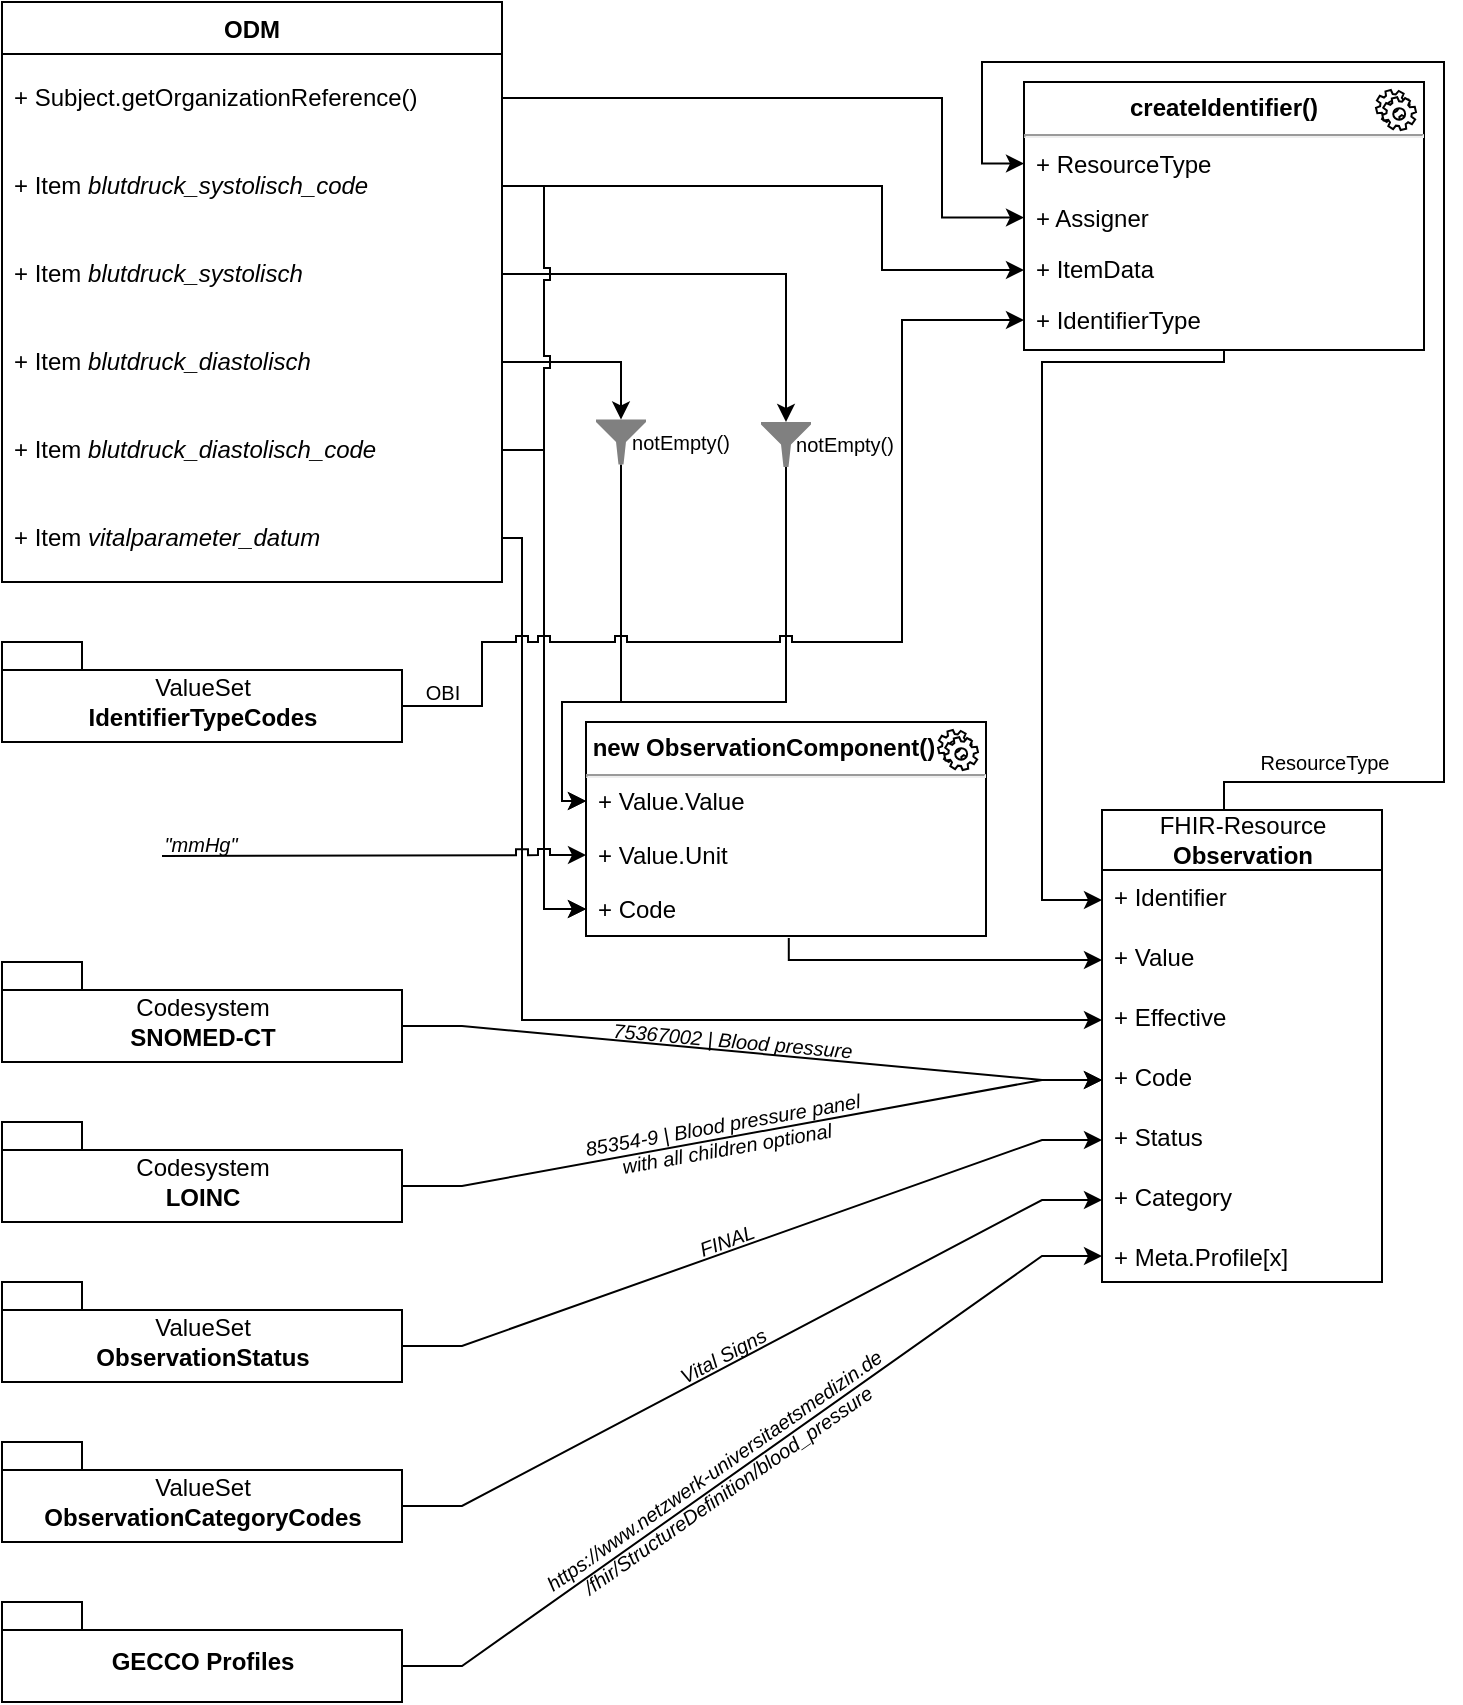 <mxfile version="14.1.8" type="device"><diagram id="iyaxrp2BYqomliWlwEI3" name="Seite-1"><mxGraphModel dx="1086" dy="806" grid="1" gridSize="10" guides="1" tooltips="1" connect="1" arrows="1" fold="0" page="1" pageScale="1" pageWidth="827" pageHeight="1169" math="0" shadow="0"><root><mxCell id="0"/><mxCell id="1" parent="0"/><mxCell id="inN6EH1Bo5AT8wFp5_ku-1" value="&lt;p style=&quot;margin: 0px ; margin-top: 6px ; text-align: center&quot;&gt;&lt;b&gt;createIdentifier()&lt;/b&gt;&lt;/p&gt;&lt;hr&gt;&lt;p style=&quot;margin: 0px ; margin-left: 8px&quot;&gt;&lt;span style=&quot;color: rgba(0 , 0 , 0 , 0) ; font-family: monospace ; font-size: 0px&quot;&gt;%3CmxGraphModel%3E%3Croot%3E%3CmxCell%20id%3D%220%22%2F%3E%3CmxCell%20id%3D%221%22%20parent%3D%220%22%2F%3E%3CmxCell%20id%3D%222%22%20value%3D%22%2B%20Id%22%20style%3D%22text%3BstrokeColor%3Dnone%3BfillColor%3Dnone%3Balign%3Dleft%3BverticalAlign%3Dtop%3BspacingLeft%3D4%3BspacingRight%3D4%3Boverflow%3Dhidden%3Brotatable%3D0%3Bpoints%3D%5B%5B0%2C0.5%5D%2C%5B1%2C0.5%5D%5D%3BportConstraint%3Deastwest%3B%22%20vertex%3D%221%22%20parent%3D%221%22%3E%3CmxGeometry%20x%3D%22520%22%20y%3D%22270%22%20width%3D%22140%22%20height%3D%2230%22%20as%3D%22geometry%22%2F%3E%3C%2FmxCell%3E%3CmxCell%20id%3D%223%22%20value%3D%22%2B%20Identifier%22%20style%3D%22text%3BstrokeColor%3Dnone%3BfillColor%3Dnone%3Balign%3Dleft%3BverticalAlign%3Dtop%3BspacingLeft%3D4%3BspacingRight%3D4%3Boverflow%3Dhidden%3Brotatable%3D0%3Bpoints%3D%5B%5B0%2C0.5%5D%2C%5B1%2C0.5%5D%5D%3BportConstraint%3Deastwest%3B%22%20vertex%3D%221%22%20parent%3D%221%22%3E%3CmxGeometry%20x%3D%22520%22%20y%3D%22300%22%20width%3D%22140%22%20height%3D%2230%22%20as%3D%22geometry%22%2F%3E%3C%2FmxCell%3E%3C%2Froot%3E%3C%2FmxGraphModel%3E&lt;/span&gt;&lt;br&gt;&lt;/p&gt;" style="align=left;overflow=fill;html=1;dropTarget=0;labelBorderColor=none;" parent="1" vertex="1"><mxGeometry x="551" y="80.0" width="200" height="134" as="geometry"/></mxCell><mxCell id="inN6EH1Bo5AT8wFp5_ku-2" value="" style="shape=mxgraph.bpmn.service_task;html=1;outlineConnect=0;fontFamily=Helvetica;fontSize=12;fontColor=#000000;align=center;strokeColor=#000000;fillColor=#ffffff;" parent="inN6EH1Bo5AT8wFp5_ku-1" vertex="1"><mxGeometry x="1" width="20" height="20" relative="1" as="geometry"><mxPoint x="-24" y="4" as="offset"/></mxGeometry></mxCell><mxCell id="inN6EH1Bo5AT8wFp5_ku-8" value="+ Assigner" style="text;strokeColor=none;fillColor=none;align=left;verticalAlign=top;spacingLeft=4;spacingRight=4;overflow=hidden;rotatable=0;points=[[0,0.5],[1,0.5]];portConstraint=eastwest;" parent="1" vertex="1"><mxGeometry x="551" y="134.25" width="200" height="27" as="geometry"/></mxCell><mxCell id="inN6EH1Bo5AT8wFp5_ku-7" value="+ ItemData" style="text;strokeColor=none;fillColor=none;align=left;verticalAlign=top;spacingLeft=4;spacingRight=4;overflow=hidden;rotatable=0;points=[[0,0.5],[1,0.5]];portConstraint=eastwest;" parent="1" vertex="1"><mxGeometry x="551" y="160.0" width="200" height="27" as="geometry"/></mxCell><mxCell id="inN6EH1Bo5AT8wFp5_ku-5" style="edgeStyle=orthogonalEdgeStyle;rounded=0;orthogonalLoop=1;jettySize=auto;html=1;exitX=0.5;exitY=0;exitDx=0;exitDy=0;entryX=0;entryY=0.5;entryDx=0;entryDy=0;" parent="1" source="799P35jyVqVCuxSRQqy6-5" target="x9PizL9EcAQBIh8nqloW-8" edge="1"><mxGeometry relative="1" as="geometry"><mxPoint x="501" y="163.0" as="targetPoint"/><Array as="points"><mxPoint x="651" y="444"/><mxPoint x="651" y="430"/><mxPoint x="761" y="430"/><mxPoint x="761" y="70"/><mxPoint x="530" y="70"/><mxPoint x="530" y="121"/></Array></mxGeometry></mxCell><mxCell id="inN6EH1Bo5AT8wFp5_ku-48" value="ResourceType" style="edgeLabel;html=1;align=center;verticalAlign=middle;resizable=0;points=[];fontSize=10;" parent="inN6EH1Bo5AT8wFp5_ku-5" vertex="1" connectable="0"><mxGeometry x="-0.886" y="-1" relative="1" as="geometry"><mxPoint x="26.83" y="-11" as="offset"/></mxGeometry></mxCell><mxCell id="799P35jyVqVCuxSRQqy6-5" value="&lt;span style=&quot;font-weight: normal&quot;&gt;FHIR-Resource&lt;/span&gt;&lt;br&gt;Observation" style="swimlane;fontStyle=1;childLayout=stackLayout;horizontal=1;startSize=30;fillColor=none;horizontalStack=0;resizeParent=1;resizeParentMax=0;resizeLast=0;collapsible=1;marginBottom=0;html=1;" parent="1" vertex="1"><mxGeometry x="590" y="444" width="140" height="236" as="geometry"/></mxCell><mxCell id="799P35jyVqVCuxSRQqy6-6" value="+ Identifier" style="text;strokeColor=none;fillColor=none;align=left;verticalAlign=top;spacingLeft=4;spacingRight=4;overflow=hidden;rotatable=0;points=[[0,0.5],[1,0.5]];portConstraint=eastwest;" parent="799P35jyVqVCuxSRQqy6-5" vertex="1"><mxGeometry y="30" width="140" height="30" as="geometry"/></mxCell><mxCell id="inN6EH1Bo5AT8wFp5_ku-43" value="+ Value" style="text;strokeColor=none;fillColor=none;align=left;verticalAlign=top;spacingLeft=4;spacingRight=4;overflow=hidden;rotatable=0;points=[[0,0.5],[1,0.5]];portConstraint=eastwest;" parent="799P35jyVqVCuxSRQqy6-5" vertex="1"><mxGeometry y="60" width="140" height="30" as="geometry"/></mxCell><mxCell id="inN6EH1Bo5AT8wFp5_ku-15" value="+ Effective" style="text;strokeColor=none;fillColor=none;align=left;verticalAlign=top;spacingLeft=4;spacingRight=4;overflow=hidden;rotatable=0;points=[[0,0.5],[1,0.5]];portConstraint=eastwest;" parent="799P35jyVqVCuxSRQqy6-5" vertex="1"><mxGeometry y="90" width="140" height="30" as="geometry"/></mxCell><mxCell id="inN6EH1Bo5AT8wFp5_ku-42" value="+ Code" style="text;strokeColor=none;fillColor=none;align=left;verticalAlign=top;spacingLeft=4;spacingRight=4;overflow=hidden;rotatable=0;points=[[0,0.5],[1,0.5]];portConstraint=eastwest;" parent="799P35jyVqVCuxSRQqy6-5" vertex="1"><mxGeometry y="120" width="140" height="30" as="geometry"/></mxCell><mxCell id="_llkhJXxIBmz3pfsrRiG-2" value="+ Status" style="text;strokeColor=none;fillColor=none;align=left;verticalAlign=top;spacingLeft=4;spacingRight=4;overflow=hidden;rotatable=0;points=[[0,0.5],[1,0.5]];portConstraint=eastwest;" parent="799P35jyVqVCuxSRQqy6-5" vertex="1"><mxGeometry y="150" width="140" height="30" as="geometry"/></mxCell><mxCell id="inN6EH1Bo5AT8wFp5_ku-9" value="+ Category" style="text;strokeColor=none;fillColor=none;align=left;verticalAlign=top;spacingLeft=4;spacingRight=4;overflow=hidden;rotatable=0;points=[[0,0.5],[1,0.5]];portConstraint=eastwest;" parent="799P35jyVqVCuxSRQqy6-5" vertex="1"><mxGeometry y="180" width="140" height="30" as="geometry"/></mxCell><mxCell id="799P35jyVqVCuxSRQqy6-8" value="+ Meta.Profile[x]" style="text;strokeColor=none;fillColor=none;align=left;verticalAlign=top;spacingLeft=4;spacingRight=4;overflow=hidden;rotatable=0;points=[[0,0.5],[1,0.5]];portConstraint=eastwest;" parent="799P35jyVqVCuxSRQqy6-5" vertex="1"><mxGeometry y="210" width="140" height="26" as="geometry"/></mxCell><mxCell id="799P35jyVqVCuxSRQqy6-14" value="ODM" style="swimlane;fontStyle=1;childLayout=stackLayout;horizontal=1;startSize=26;fillColor=none;horizontalStack=0;resizeParent=1;resizeParentMax=0;resizeLast=0;collapsible=1;marginBottom=0;" parent="1" vertex="1"><mxGeometry x="40" y="40" width="250" height="290" as="geometry"/></mxCell><mxCell id="x9PizL9EcAQBIh8nqloW-4" value="+ Subject.getOrganizationReference()" style="text;strokeColor=none;fillColor=none;align=left;verticalAlign=middle;spacingLeft=4;spacingRight=4;overflow=hidden;rotatable=0;points=[[0,0.5],[1,0.5]];portConstraint=eastwest;fontStyle=0;whiteSpace=wrap;html=1;" parent="799P35jyVqVCuxSRQqy6-14" vertex="1"><mxGeometry y="26" width="250" height="44" as="geometry"/></mxCell><mxCell id="spPOjJ7USz18L5pOXLat-1" value="+ Item &lt;i&gt;blutdruck_systolisch_code&lt;/i&gt;" style="text;strokeColor=none;fillColor=none;align=left;verticalAlign=middle;spacingLeft=4;spacingRight=4;overflow=hidden;rotatable=0;points=[[0,0.5],[1,0.5]];portConstraint=eastwest;fontStyle=0;whiteSpace=wrap;html=1;" parent="799P35jyVqVCuxSRQqy6-14" vertex="1"><mxGeometry y="70" width="250" height="44" as="geometry"/></mxCell><mxCell id="inN6EH1Bo5AT8wFp5_ku-60" value="+ Item &lt;i&gt;blutdruck_systolisch&lt;/i&gt;" style="text;strokeColor=none;fillColor=none;align=left;verticalAlign=middle;spacingLeft=4;spacingRight=4;overflow=hidden;rotatable=0;points=[[0,0.5],[1,0.5]];portConstraint=eastwest;fontStyle=0;whiteSpace=wrap;html=1;" parent="799P35jyVqVCuxSRQqy6-14" vertex="1"><mxGeometry y="114" width="250" height="44" as="geometry"/></mxCell><mxCell id="spPOjJ7USz18L5pOXLat-2" value="+ Item &lt;i&gt;blutdruck_diastolisch&lt;/i&gt;" style="text;strokeColor=none;fillColor=none;align=left;verticalAlign=middle;spacingLeft=4;spacingRight=4;overflow=hidden;rotatable=0;points=[[0,0.5],[1,0.5]];portConstraint=eastwest;fontStyle=0;whiteSpace=wrap;html=1;" parent="799P35jyVqVCuxSRQqy6-14" vertex="1"><mxGeometry y="158" width="250" height="44" as="geometry"/></mxCell><mxCell id="spPOjJ7USz18L5pOXLat-3" value="+ Item &lt;i&gt;blutdruck_diastolisch_code&lt;/i&gt;" style="text;strokeColor=none;fillColor=none;align=left;verticalAlign=middle;spacingLeft=4;spacingRight=4;overflow=hidden;rotatable=0;points=[[0,0.5],[1,0.5]];portConstraint=eastwest;fontStyle=0;whiteSpace=wrap;html=1;" parent="799P35jyVqVCuxSRQqy6-14" vertex="1"><mxGeometry y="202" width="250" height="44" as="geometry"/></mxCell><mxCell id="HoeC4zXVVGCo3SNcIGCM-1" value="+ Item &lt;i&gt;vitalparameter_datum&lt;/i&gt;" style="text;strokeColor=none;fillColor=none;align=left;verticalAlign=middle;spacingLeft=4;spacingRight=4;overflow=hidden;rotatable=0;points=[[0,0.5],[1,0.5]];portConstraint=eastwest;fontStyle=0;whiteSpace=wrap;html=1;" vertex="1" parent="799P35jyVqVCuxSRQqy6-14"><mxGeometry y="246" width="250" height="44" as="geometry"/></mxCell><mxCell id="799P35jyVqVCuxSRQqy6-47" style="edgeStyle=entityRelationEdgeStyle;rounded=0;orthogonalLoop=1;jettySize=auto;html=1;exitX=0;exitY=0;exitDx=200;exitDy=32;exitPerimeter=0;entryX=0;entryY=0.5;entryDx=0;entryDy=0;startArrow=none;startFill=0;endArrow=classic;endFill=1;fontStyle=2" parent="1" source="799P35jyVqVCuxSRQqy6-46" target="799P35jyVqVCuxSRQqy6-8" edge="1"><mxGeometry relative="1" as="geometry"/></mxCell><mxCell id="799P35jyVqVCuxSRQqy6-48" value="&lt;div&gt;&lt;font style=&quot;font-size: 10px&quot;&gt;&lt;span style=&quot;color: rgb(0 , 0 , 0) ; font-weight: 400 ; letter-spacing: normal ; text-align: center ; text-indent: 0px ; text-transform: none ; word-spacing: 0px ; display: inline ; float: none ; font-size: 10px&quot;&gt;https://www.netzwerk-universitaetsmedizin.de&lt;br&gt;&lt;/span&gt;&lt;/font&gt;&lt;font style=&quot;font-size: 10px&quot;&gt;&lt;span style=&quot;color: rgb(0 , 0 , 0) ; font-weight: 400 ; letter-spacing: normal ; text-align: center ; text-indent: 0px ; text-transform: none ; word-spacing: 0px ; display: inline ; float: none ; font-size: 10px&quot;&gt;/&lt;/span&gt;&lt;span style=&quot;color: rgb(0 , 0 , 0) ; font-weight: 400 ; letter-spacing: normal ; text-align: center ; text-indent: 0px ; text-transform: none ; word-spacing: 0px ; display: inline ; float: none ; font-size: 10px&quot;&gt;fhir/StructureDefinition/blood_pressure&lt;/span&gt;&lt;/font&gt;&lt;/div&gt;" style="edgeLabel;html=1;align=center;verticalAlign=middle;resizable=0;points=[];fontSize=10;rotation=325;fontStyle=2;fontFamily=Helvetica;labelBackgroundColor=none;" parent="799P35jyVqVCuxSRQqy6-47" vertex="1" connectable="0"><mxGeometry x="-0.262" y="-1" relative="1" as="geometry"><mxPoint x="27.78" y="-22.89" as="offset"/></mxGeometry></mxCell><mxCell id="799P35jyVqVCuxSRQqy6-46" value="GECCO Profiles" style="shape=folder;fontStyle=1;spacingTop=10;tabWidth=40;tabHeight=14;tabPosition=left;html=1;" parent="1" vertex="1"><mxGeometry x="40" y="840" width="200" height="50" as="geometry"/></mxCell><mxCell id="inN6EH1Bo5AT8wFp5_ku-13" style="edgeStyle=orthogonalEdgeStyle;rounded=0;orthogonalLoop=1;jettySize=auto;html=1;entryX=0;entryY=0.5;entryDx=0;entryDy=0;" parent="1" source="inN6EH1Bo5AT8wFp5_ku-1" target="799P35jyVqVCuxSRQqy6-6" edge="1"><mxGeometry relative="1" as="geometry"><Array as="points"><mxPoint x="651" y="220"/><mxPoint x="560" y="220"/><mxPoint x="560" y="489"/></Array></mxGeometry></mxCell><mxCell id="inN6EH1Bo5AT8wFp5_ku-16" value="&lt;span style=&quot;font-weight: normal&quot;&gt;ValueSet&lt;/span&gt;&lt;br&gt;ObservationCategoryCodes" style="shape=folder;fontStyle=1;spacingTop=10;tabWidth=40;tabHeight=14;tabPosition=left;html=1;" parent="1" vertex="1"><mxGeometry x="40" y="760" width="200" height="50" as="geometry"/></mxCell><mxCell id="inN6EH1Bo5AT8wFp5_ku-20" style="edgeStyle=entityRelationEdgeStyle;rounded=0;orthogonalLoop=1;jettySize=auto;html=1;exitX=0;exitY=0;exitDx=200;exitDy=32;exitPerimeter=0;" parent="1" source="inN6EH1Bo5AT8wFp5_ku-16" target="inN6EH1Bo5AT8wFp5_ku-9" edge="1"><mxGeometry relative="1" as="geometry"><mxPoint x="240" y="392" as="sourcePoint"/><mxPoint x="520" y="385" as="targetPoint"/></mxGeometry></mxCell><mxCell id="680qM0r0OIIX0miPpTtV-7" value="Vital Signs" style="edgeLabel;html=1;align=center;verticalAlign=middle;resizable=0;points=[];fontSize=10;fontColor=#000000;fontStyle=2;rotation=332;labelBackgroundColor=none;" parent="inN6EH1Bo5AT8wFp5_ku-20" vertex="1" connectable="0"><mxGeometry x="-0.102" y="-2" relative="1" as="geometry"><mxPoint x="1" y="-10" as="offset"/></mxGeometry></mxCell><mxCell id="spPOjJ7USz18L5pOXLat-30" style="edgeStyle=orthogonalEdgeStyle;rounded=0;orthogonalLoop=1;jettySize=auto;html=1;exitX=0.5;exitY=1;exitDx=0;exitDy=0;exitPerimeter=0;fontSize=10;entryX=0;entryY=0.5;entryDx=0;entryDy=0;" parent="1" source="inN6EH1Bo5AT8wFp5_ku-22" target="spPOjJ7USz18L5pOXLat-22" edge="1"><mxGeometry relative="1" as="geometry"><mxPoint x="310" y="440" as="targetPoint"/><Array as="points"><mxPoint x="432" y="390"/><mxPoint x="320" y="390"/><mxPoint x="320" y="440"/></Array></mxGeometry></mxCell><mxCell id="inN6EH1Bo5AT8wFp5_ku-22" value="" style="aspect=fixed;pointerEvents=1;shadow=0;dashed=0;html=1;strokeColor=none;labelPosition=center;verticalLabelPosition=bottom;verticalAlign=top;align=center;shape=mxgraph.mscae.enterprise.filter;fillColor=#808080;" parent="1" vertex="1"><mxGeometry x="419.5" y="250.0" width="25" height="22.5" as="geometry"/></mxCell><mxCell id="inN6EH1Bo5AT8wFp5_ku-26" style="edgeStyle=orthogonalEdgeStyle;rounded=0;orthogonalLoop=1;jettySize=auto;html=1;exitX=1;exitY=0.5;exitDx=0;exitDy=0;entryX=0.5;entryY=0;entryDx=0;entryDy=0;entryPerimeter=0;" parent="1" source="inN6EH1Bo5AT8wFp5_ku-60" target="inN6EH1Bo5AT8wFp5_ku-22" edge="1"><mxGeometry relative="1" as="geometry"><mxPoint x="351" y="252.0" as="sourcePoint"/><Array as="points"><mxPoint x="432" y="176"/></Array></mxGeometry></mxCell><mxCell id="inN6EH1Bo5AT8wFp5_ku-57" value="&lt;font style=&quot;font-size: 10px&quot;&gt;notEmpty()&lt;/font&gt;" style="text;html=1;align=center;verticalAlign=middle;resizable=0;points=[];autosize=1;" parent="1" vertex="1"><mxGeometry x="431" y="251.25" width="60" height="20" as="geometry"/></mxCell><mxCell id="680qM0r0OIIX0miPpTtV-1" style="edgeStyle=orthogonalEdgeStyle;rounded=0;jumpStyle=sharp;orthogonalLoop=1;jettySize=auto;html=1;exitX=1;exitY=0.5;exitDx=0;exitDy=0;entryX=0;entryY=0.5;entryDx=0;entryDy=0;startArrow=none;startFill=0;endArrow=classic;endFill=1;fontSize=12;fontColor=#000000;" parent="1" target="inN6EH1Bo5AT8wFp5_ku-7" edge="1"><mxGeometry relative="1" as="geometry"><Array as="points"><mxPoint x="480" y="132"/><mxPoint x="480" y="174"/><mxPoint x="551" y="174"/></Array><mxPoint x="290" y="132" as="sourcePoint"/></mxGeometry></mxCell><mxCell id="680qM0r0OIIX0miPpTtV-5" style="edgeStyle=entityRelationEdgeStyle;rounded=0;jumpStyle=sharp;orthogonalLoop=1;jettySize=auto;html=1;exitX=0;exitY=0;exitDx=200;exitDy=32;exitPerimeter=0;entryX=0;entryY=0.5;entryDx=0;entryDy=0;startArrow=none;startFill=0;endArrow=classic;endFill=1;fontSize=12;fontColor=#000000;" parent="1" source="680qM0r0OIIX0miPpTtV-4" target="_llkhJXxIBmz3pfsrRiG-2" edge="1"><mxGeometry relative="1" as="geometry"/></mxCell><mxCell id="680qM0r0OIIX0miPpTtV-6" value="FINAL" style="edgeLabel;html=1;align=center;verticalAlign=middle;resizable=0;points=[];fontSize=10;fontColor=#000000;fontStyle=2;labelBackgroundColor=none;rotation=340;" parent="680qM0r0OIIX0miPpTtV-5" vertex="1" connectable="0"><mxGeometry x="-0.102" y="1" relative="1" as="geometry"><mxPoint x="5" y="-7" as="offset"/></mxGeometry></mxCell><mxCell id="680qM0r0OIIX0miPpTtV-4" value="&lt;span style=&quot;font-weight: normal&quot;&gt;ValueSet&lt;/span&gt;&lt;br&gt;ObservationStatus" style="shape=folder;fontStyle=1;spacingTop=10;tabWidth=40;tabHeight=14;tabPosition=left;html=1;" parent="1" vertex="1"><mxGeometry x="40" y="680" width="200" height="50" as="geometry"/></mxCell><mxCell id="x9PizL9EcAQBIh8nqloW-1" value="&lt;span style=&quot;font-weight: normal&quot;&gt;ValueSet&lt;/span&gt;&lt;br&gt;IdentifierTypeCodes" style="shape=folder;fontStyle=1;spacingTop=10;tabWidth=40;tabHeight=14;tabPosition=left;html=1;" parent="1" vertex="1"><mxGeometry x="40" y="360" width="200" height="50" as="geometry"/></mxCell><mxCell id="x9PizL9EcAQBIh8nqloW-8" value="+ ResourceType" style="text;strokeColor=none;fillColor=none;align=left;verticalAlign=top;spacingLeft=4;spacingRight=4;overflow=hidden;rotatable=0;points=[[0,0.5],[1,0.5]];portConstraint=eastwest;" parent="1" vertex="1"><mxGeometry x="551" y="107.25" width="200" height="27" as="geometry"/></mxCell><mxCell id="x9PizL9EcAQBIh8nqloW-9" value="+ IdentifierType" style="text;strokeColor=none;fillColor=none;align=left;verticalAlign=top;spacingLeft=4;spacingRight=4;overflow=hidden;rotatable=0;points=[[0,0.5],[1,0.5]];portConstraint=eastwest;" parent="1" vertex="1"><mxGeometry x="551" y="185.5" width="200" height="27" as="geometry"/></mxCell><mxCell id="x9PizL9EcAQBIh8nqloW-10" style="edgeStyle=orthogonalEdgeStyle;rounded=0;jumpStyle=sharp;orthogonalLoop=1;jettySize=auto;html=1;exitX=1;exitY=0.5;exitDx=0;exitDy=0;entryX=0;entryY=0.5;entryDx=0;entryDy=0;endArrow=classic;endFill=1;" parent="1" source="x9PizL9EcAQBIh8nqloW-4" target="inN6EH1Bo5AT8wFp5_ku-8" edge="1"><mxGeometry relative="1" as="geometry"><Array as="points"><mxPoint x="510" y="88"/><mxPoint x="510" y="148"/></Array></mxGeometry></mxCell><mxCell id="FOMi4-Xulf9sK4NJbPmf-2" style="edgeStyle=entityRelationEdgeStyle;rounded=0;orthogonalLoop=1;jettySize=auto;html=1;exitX=0;exitY=0;exitDx=200;exitDy=32;exitPerimeter=0;entryX=0;entryY=0.5;entryDx=0;entryDy=0;fontSize=10;" parent="1" source="FOMi4-Xulf9sK4NJbPmf-1" target="inN6EH1Bo5AT8wFp5_ku-42" edge="1"><mxGeometry relative="1" as="geometry"/></mxCell><mxCell id="FOMi4-Xulf9sK4NJbPmf-3" value="75367002 | Blood pressure" style="edgeLabel;html=1;align=center;verticalAlign=middle;resizable=0;points=[];fontSize=10;fontStyle=2;labelBackgroundColor=none;rotation=5;" parent="FOMi4-Xulf9sK4NJbPmf-2" vertex="1" connectable="0"><mxGeometry x="-0.061" y="-1" relative="1" as="geometry"><mxPoint y="-7" as="offset"/></mxGeometry></mxCell><mxCell id="FOMi4-Xulf9sK4NJbPmf-1" value="&lt;span style=&quot;font-weight: normal&quot;&gt;Codesystem&lt;/span&gt;&lt;br&gt;SNOMED-CT" style="shape=folder;fontStyle=1;spacingTop=10;tabWidth=40;tabHeight=14;tabPosition=left;html=1;" parent="1" vertex="1"><mxGeometry x="40" y="520" width="200" height="50" as="geometry"/></mxCell><mxCell id="spPOjJ7USz18L5pOXLat-29" style="edgeStyle=orthogonalEdgeStyle;rounded=0;orthogonalLoop=1;jettySize=auto;html=1;exitX=0.5;exitY=1;exitDx=0;exitDy=0;exitPerimeter=0;entryX=0;entryY=0.5;entryDx=0;entryDy=0;fontSize=10;" parent="1" source="spPOjJ7USz18L5pOXLat-13" target="spPOjJ7USz18L5pOXLat-22" edge="1"><mxGeometry relative="1" as="geometry"><Array as="points"><mxPoint x="350" y="390"/><mxPoint x="320" y="390"/><mxPoint x="320" y="440"/></Array></mxGeometry></mxCell><mxCell id="spPOjJ7USz18L5pOXLat-13" value="" style="aspect=fixed;pointerEvents=1;shadow=0;dashed=0;html=1;strokeColor=none;labelPosition=center;verticalLabelPosition=bottom;verticalAlign=top;align=center;shape=mxgraph.mscae.enterprise.filter;fillColor=#808080;" parent="1" vertex="1"><mxGeometry x="337" y="248.75" width="25" height="22.5" as="geometry"/></mxCell><mxCell id="spPOjJ7USz18L5pOXLat-14" value="&lt;font style=&quot;font-size: 10px&quot;&gt;notEmpty()&lt;/font&gt;" style="text;html=1;align=center;verticalAlign=middle;resizable=0;points=[];autosize=1;" parent="1" vertex="1"><mxGeometry x="348.5" y="250" width="60" height="20" as="geometry"/></mxCell><mxCell id="spPOjJ7USz18L5pOXLat-15" style="edgeStyle=orthogonalEdgeStyle;rounded=0;orthogonalLoop=1;jettySize=auto;html=1;exitX=1;exitY=0.5;exitDx=0;exitDy=0;entryX=0.5;entryY=0;entryDx=0;entryDy=0;entryPerimeter=0;fontSize=10;" parent="1" source="spPOjJ7USz18L5pOXLat-2" target="spPOjJ7USz18L5pOXLat-13" edge="1"><mxGeometry relative="1" as="geometry"/></mxCell><mxCell id="spPOjJ7USz18L5pOXLat-17" style="edgeStyle=entityRelationEdgeStyle;rounded=0;orthogonalLoop=1;jettySize=auto;html=1;exitX=0;exitY=0;exitDx=200;exitDy=32;exitPerimeter=0;entryX=0;entryY=0.5;entryDx=0;entryDy=0;fontSize=10;" parent="1" source="spPOjJ7USz18L5pOXLat-16" target="inN6EH1Bo5AT8wFp5_ku-42" edge="1"><mxGeometry relative="1" as="geometry"/></mxCell><mxCell id="spPOjJ7USz18L5pOXLat-36" value="85354-9 | Blood pressure panel &lt;br&gt;with all children optional" style="edgeLabel;html=1;align=center;verticalAlign=middle;resizable=0;points=[];fontSize=10;fontStyle=2;labelBackgroundColor=none;rotation=350;" parent="spPOjJ7USz18L5pOXLat-17" vertex="1" connectable="0"><mxGeometry x="-0.086" y="-1" relative="1" as="geometry"><mxPoint x="1" y="-2" as="offset"/></mxGeometry></mxCell><mxCell id="spPOjJ7USz18L5pOXLat-16" value="&lt;span style=&quot;font-weight: normal&quot;&gt;Codesystem&lt;/span&gt;&lt;br&gt;LOINC" style="shape=folder;fontStyle=1;spacingTop=10;tabWidth=40;tabHeight=14;tabPosition=left;html=1;" parent="1" vertex="1"><mxGeometry x="40" y="600" width="200" height="50" as="geometry"/></mxCell><mxCell id="spPOjJ7USz18L5pOXLat-18" value="&lt;p style=&quot;margin: 6px 0px 0px&quot;&gt;&lt;b&gt;&amp;nbsp;new ObservationComponent()&lt;/b&gt;&lt;/p&gt;&lt;hr&gt;&lt;p style=&quot;margin: 0px ; margin-left: 8px&quot;&gt;&lt;span style=&quot;color: rgba(0 , 0 , 0 , 0) ; font-family: monospace ; font-size: 0px&quot;&gt;%3CmxGraphModel%3E%3Croot%3E%3CmxCell%20id%3D%220%22%2F%3E%3CmxCell%20id%3D%221%22%20parent%3D%220%22%2F%3E%3CmxCell%20id%3D%222%22%20value%3D%22%2B%20Id%22%20style%3D%22text%3BstrokeColor%3Dnone%3BfillColor%3Dnone%3Balign%3Dleft%3BverticalAlign%3Dtop%3BspacingLeft%3D4%3BspacingRight%3D4%3Boverflow%3Dhidden%3Brotatable%3D0%3Bpoints%3D%5B%5B0%2C0.5%5D%2C%5B1%2C0.5%5D%5D%3BportConstraint%3Deastwest%3B%22%20vertex%3D%221%22%20parent%3D%221%22%3E%3CmxGeometry%20x%3D%22520%22%20y%3D%22270%22%20width%3D%22140%22%20height%3D%2230%22%20as%3D%22geometry%22%2F%3E%3C%2FmxCell%3E%3CmxCell%20id%3D%223%22%20value%3D%22%2B%20Identifier%22%20style%3D%22text%3BstrokeColor%3Dnone%3BfillColor%3Dnone%3Balign%3Dleft%3BverticalAlign%3Dtop%3BspacingLeft%3D4%3BspacingRight%3D4%3Boverflow%3Dhidden%3Brotatable%3D0%3Bpoints%3D%5B%5B0%2C0.5%5D%2C%5B1%2C0.5%5D%5D%3BportConstraint%3Deastwest%3B%22%20vertex%3D%221%22%20parent%3D%221%22%3E%3CmxGeometry%20x%3D%22520%22%20y%3D%22300%22%20width%3D%22140%22%20height%3D%2230%22%20as%3D%22geometry%22%2F%3E%3C%2FmxCell%3E%3C%2Froot%3E%3C%2FmxGraphModel%3E&lt;/span&gt;&lt;br&gt;&lt;/p&gt;" style="align=left;overflow=fill;html=1;dropTarget=0;labelBorderColor=none;" parent="1" vertex="1"><mxGeometry x="332" y="400" width="200" height="107" as="geometry"/></mxCell><mxCell id="spPOjJ7USz18L5pOXLat-19" value="" style="shape=mxgraph.bpmn.service_task;html=1;outlineConnect=0;fontFamily=Helvetica;fontSize=12;fontColor=#000000;align=center;strokeColor=#000000;fillColor=#ffffff;" parent="spPOjJ7USz18L5pOXLat-18" vertex="1"><mxGeometry x="1" width="20" height="20" relative="1" as="geometry"><mxPoint x="-24" y="4" as="offset"/></mxGeometry></mxCell><mxCell id="spPOjJ7USz18L5pOXLat-20" value="+ Value.Unit" style="text;strokeColor=none;fillColor=none;align=left;verticalAlign=top;spacingLeft=4;spacingRight=4;overflow=hidden;rotatable=0;points=[[0,0.5],[1,0.5]];portConstraint=eastwest;" parent="1" vertex="1"><mxGeometry x="332" y="453" width="200" height="27" as="geometry"/></mxCell><mxCell id="spPOjJ7USz18L5pOXLat-22" value="+ Value.Value" style="text;strokeColor=none;fillColor=none;align=left;verticalAlign=top;spacingLeft=4;spacingRight=4;overflow=hidden;rotatable=0;points=[[0,0.5],[1,0.5]];portConstraint=eastwest;" parent="1" vertex="1"><mxGeometry x="332" y="426" width="200" height="27" as="geometry"/></mxCell><mxCell id="spPOjJ7USz18L5pOXLat-28" value="+ Code" style="text;strokeColor=none;fillColor=none;align=left;verticalAlign=top;spacingLeft=4;spacingRight=4;overflow=hidden;rotatable=0;points=[[0,0.5],[1,0.5]];portConstraint=eastwest;" parent="1" vertex="1"><mxGeometry x="332" y="480" width="200" height="27" as="geometry"/></mxCell><mxCell id="spPOjJ7USz18L5pOXLat-32" style="edgeStyle=orthogonalEdgeStyle;rounded=0;orthogonalLoop=1;jettySize=auto;html=1;exitX=1;exitY=0.5;exitDx=0;exitDy=0;fontSize=10;jumpStyle=sharp;" parent="1" source="spPOjJ7USz18L5pOXLat-1" target="spPOjJ7USz18L5pOXLat-28" edge="1"><mxGeometry relative="1" as="geometry"/></mxCell><mxCell id="spPOjJ7USz18L5pOXLat-37" style="edgeStyle=orthogonalEdgeStyle;rounded=0;jumpStyle=sharp;orthogonalLoop=1;jettySize=auto;html=1;exitX=0.507;exitY=1.037;exitDx=0;exitDy=0;entryX=0;entryY=0.5;entryDx=0;entryDy=0;fontSize=10;exitPerimeter=0;" parent="1" source="spPOjJ7USz18L5pOXLat-28" target="inN6EH1Bo5AT8wFp5_ku-43" edge="1"><mxGeometry relative="1" as="geometry"><Array as="points"><mxPoint x="433" y="519"/></Array></mxGeometry></mxCell><mxCell id="HoeC4zXVVGCo3SNcIGCM-2" style="edgeStyle=orthogonalEdgeStyle;rounded=0;orthogonalLoop=1;jettySize=auto;html=1;exitX=1;exitY=0.5;exitDx=0;exitDy=0;" edge="1" parent="1" source="HoeC4zXVVGCo3SNcIGCM-1" target="inN6EH1Bo5AT8wFp5_ku-15"><mxGeometry relative="1" as="geometry"><Array as="points"><mxPoint x="300" y="308"/><mxPoint x="300" y="549"/></Array></mxGeometry></mxCell><mxCell id="x9PizL9EcAQBIh8nqloW-2" style="edgeStyle=orthogonalEdgeStyle;rounded=0;jumpStyle=sharp;orthogonalLoop=1;jettySize=auto;html=1;exitX=0;exitY=0;exitDx=200;exitDy=32;exitPerimeter=0;entryX=0;entryY=0.5;entryDx=0;entryDy=0;startArrow=none;startFill=0;endArrow=classic;endFill=1;fontSize=10;fontColor=#000000;" parent="1" source="x9PizL9EcAQBIh8nqloW-1" target="x9PizL9EcAQBIh8nqloW-9" edge="1"><mxGeometry relative="1" as="geometry"><mxPoint x="551" y="600" as="targetPoint"/><Array as="points"><mxPoint x="280" y="392"/><mxPoint x="280" y="360"/><mxPoint x="490" y="360"/><mxPoint x="490" y="199"/></Array></mxGeometry></mxCell><mxCell id="x9PizL9EcAQBIh8nqloW-3" value="OBI" style="edgeLabel;html=1;align=center;verticalAlign=middle;resizable=0;points=[];fontSize=10;fontColor=#000000;rotation=0;labelBackgroundColor=none;" parent="x9PizL9EcAQBIh8nqloW-2" vertex="1" connectable="0"><mxGeometry x="-0.736" y="-2" relative="1" as="geometry"><mxPoint x="-22.03" y="19.23" as="offset"/></mxGeometry></mxCell><mxCell id="spPOjJ7USz18L5pOXLat-31" style="edgeStyle=orthogonalEdgeStyle;rounded=0;orthogonalLoop=1;jettySize=auto;html=1;exitX=1;exitY=0.5;exitDx=0;exitDy=0;entryX=0;entryY=0.5;entryDx=0;entryDy=0;fontSize=10;jumpStyle=none;" parent="1" source="spPOjJ7USz18L5pOXLat-3" target="spPOjJ7USz18L5pOXLat-28" edge="1"><mxGeometry relative="1" as="geometry"/></mxCell><mxCell id="spPOjJ7USz18L5pOXLat-34" style="edgeStyle=orthogonalEdgeStyle;rounded=0;jumpStyle=sharp;orthogonalLoop=1;jettySize=auto;html=1;fontSize=10;entryX=0;entryY=0.5;entryDx=0;entryDy=0;" parent="1" target="spPOjJ7USz18L5pOXLat-20" edge="1"><mxGeometry relative="1" as="geometry"><mxPoint x="120" y="467" as="sourcePoint"/></mxGeometry></mxCell><mxCell id="spPOjJ7USz18L5pOXLat-35" value="&lt;i&gt;&quot;mmHg&quot;&lt;/i&gt;" style="edgeLabel;html=1;align=center;verticalAlign=middle;resizable=0;points=[];fontSize=10;labelBackgroundColor=none;" parent="spPOjJ7USz18L5pOXLat-34" vertex="1" connectable="0"><mxGeometry x="-0.616" y="2" relative="1" as="geometry"><mxPoint x="-22" y="-4" as="offset"/></mxGeometry></mxCell></root></mxGraphModel></diagram></mxfile>